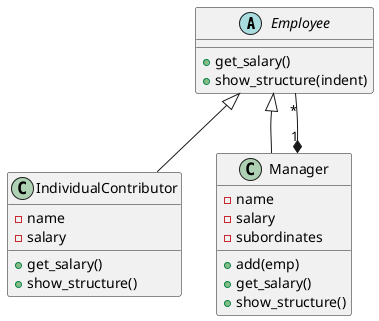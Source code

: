 @startuml
abstract class Employee {
    +get_salary()
    +show_structure(indent)
}

class IndividualContributor {
    -name
    -salary
    +get_salary()
    +show_structure()
}

class Manager {
    -name
    -salary
    -subordinates
    +add(emp)
    +get_salary()
    +show_structure()
}

Employee <|-- IndividualContributor
Employee <|-- Manager
Manager "1" *-- "*" Employee

@enduml
